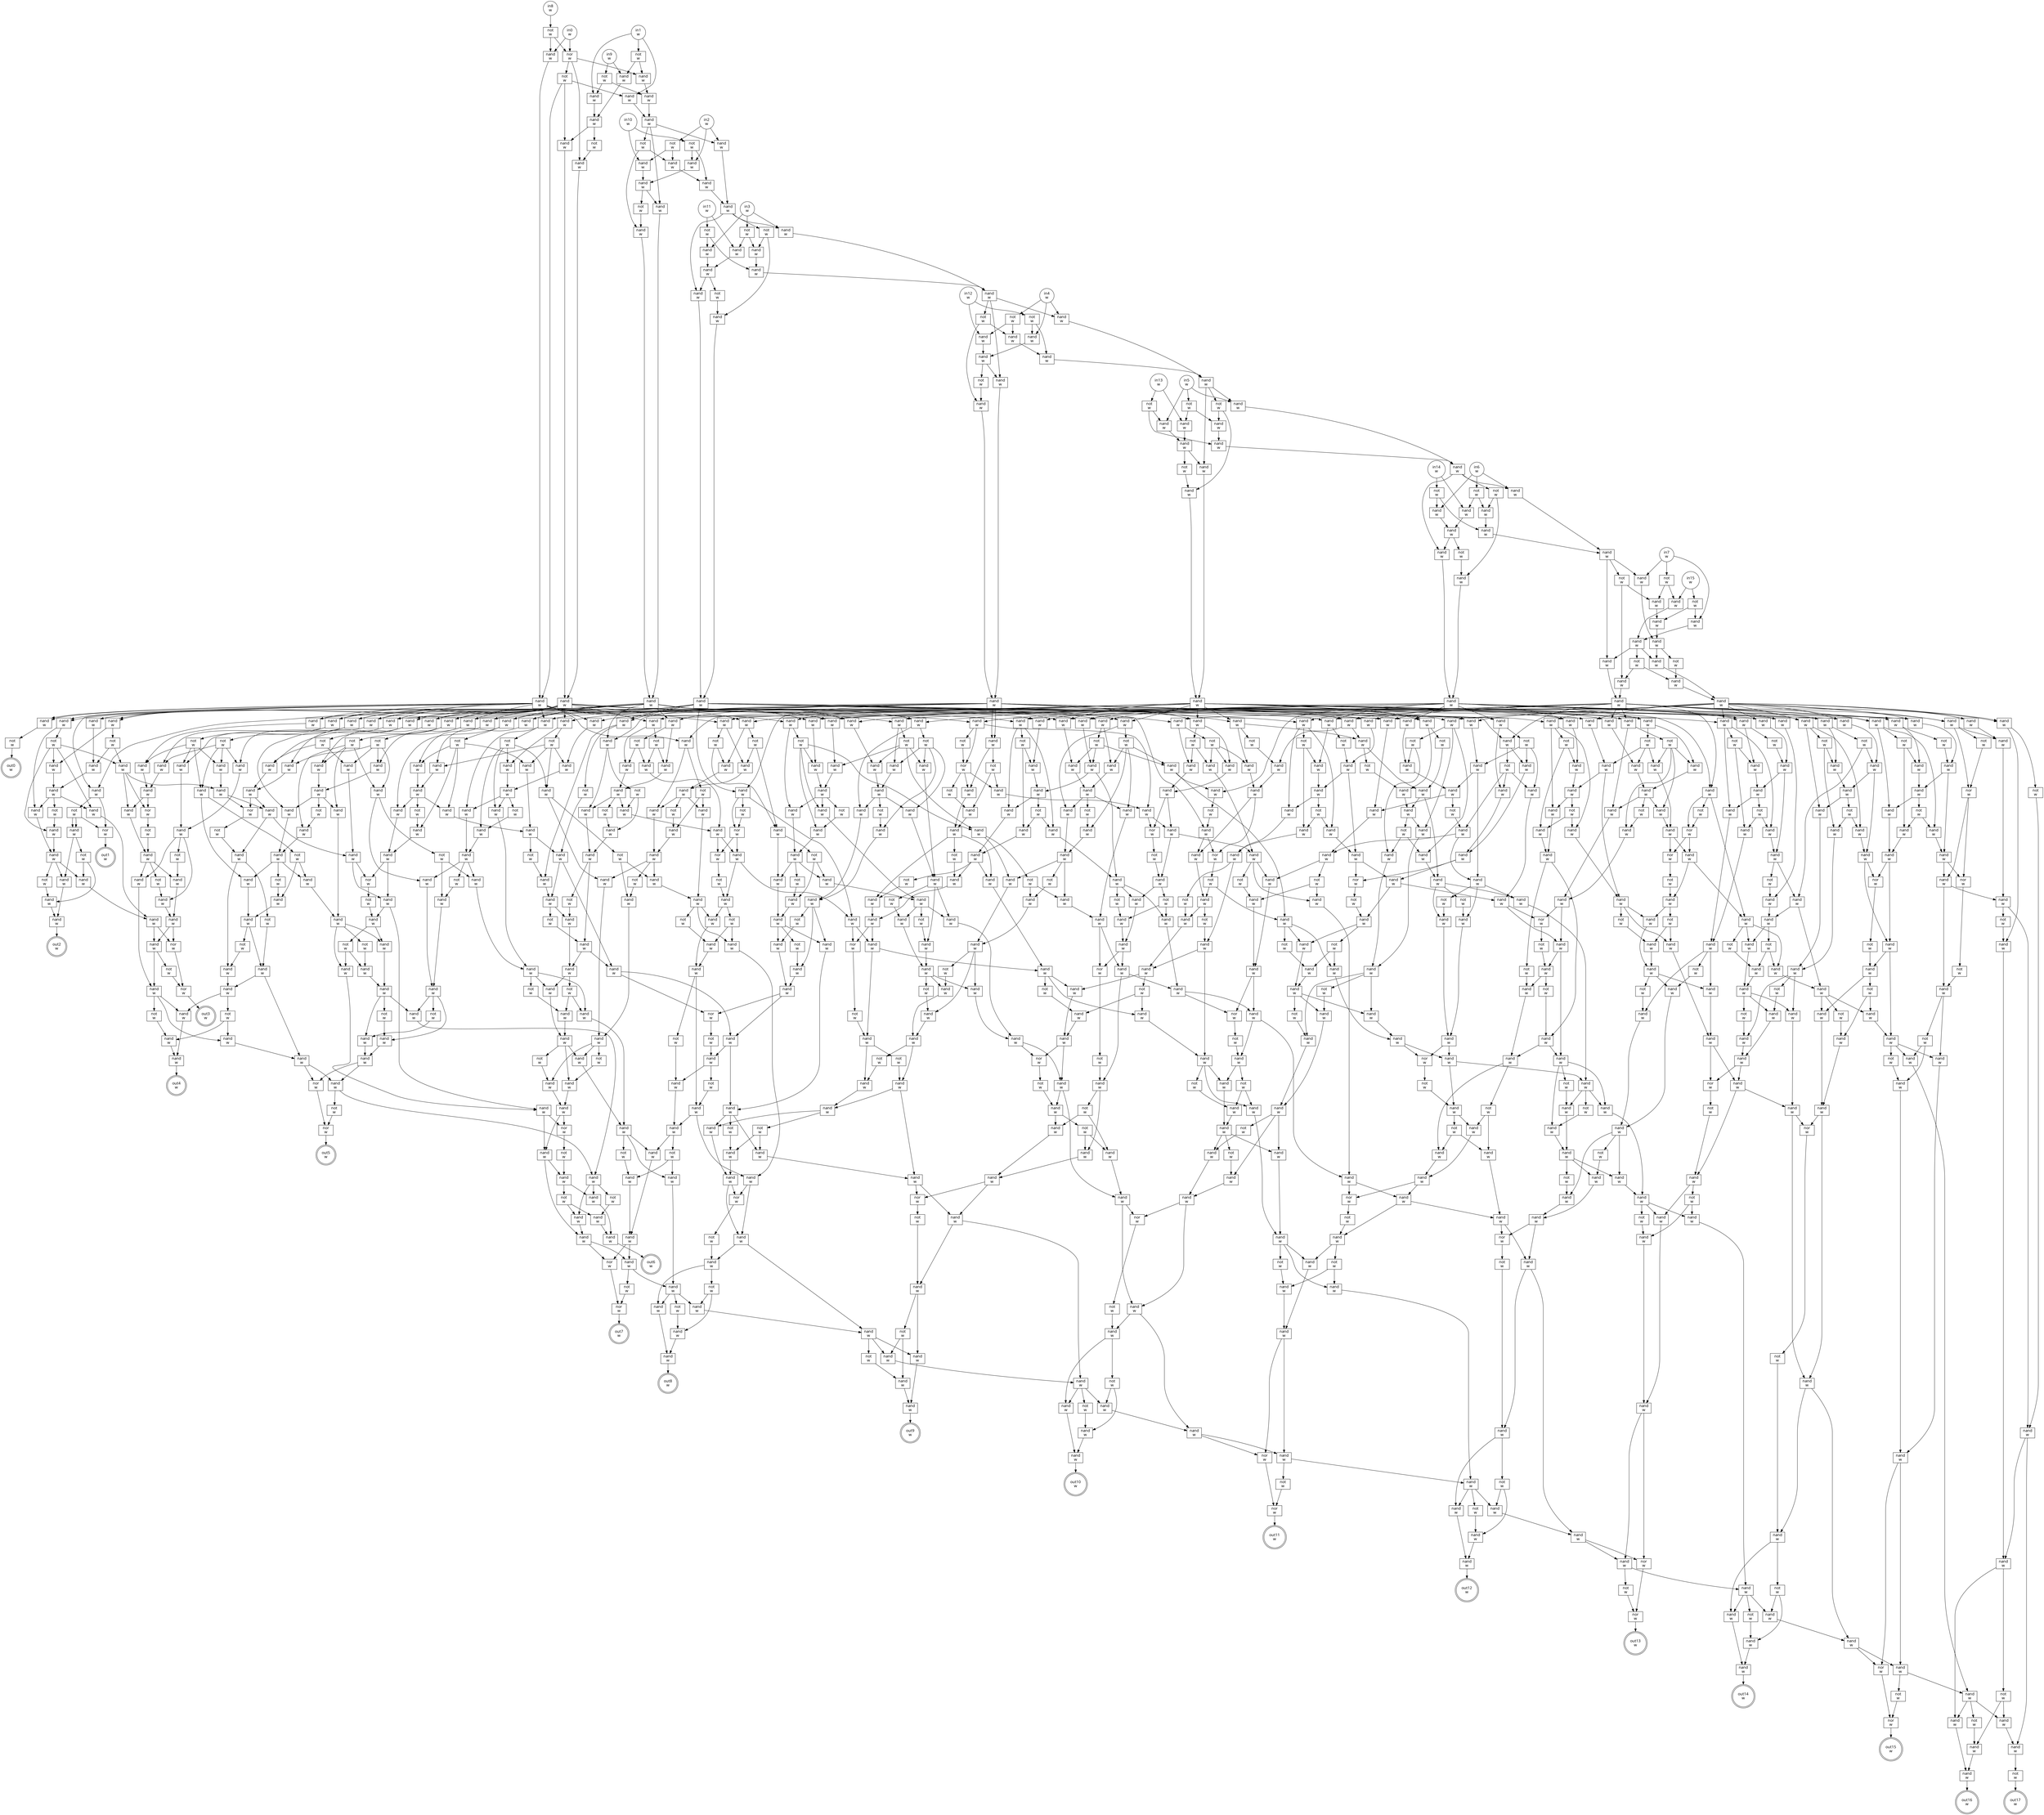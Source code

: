 digraph circuit{
	node [style = filled, fillcolor = white,shape=rect, fontname=geneva]
	g0 [label="in0\nw",shape=circle,fillcolor=white]
	g1 [label="in1\nw",shape=circle,fillcolor=white]
	g2 [label="in2\nw",shape=circle,fillcolor=white]
	g3 [label="in3\nw",shape=circle,fillcolor=white]
	g4 [label="in4\nw",shape=circle,fillcolor=white]
	g5 [label="in5\nw",shape=circle,fillcolor=white]
	g6 [label="in6\nw",shape=circle,fillcolor=white]
	g7 [label="in7\nw",shape=circle,fillcolor=white]
	g8 [label="in8\nw",shape=circle,fillcolor=white]
	g9 [label="in9\nw",shape=circle,fillcolor=white]
	g10 [label="in10\nw",shape=circle,fillcolor=white]
	g11 [label="in11\nw",shape=circle,fillcolor=white]
	g12 [label="in12\nw",shape=circle,fillcolor=white]
	g13 [label="in13\nw",shape=circle,fillcolor=white]
	g14 [label="in14\nw",shape=circle,fillcolor=white]
	g15 [label="in15\nw",shape=circle,fillcolor=white]
	g16 [label="not\nw",fillcolor=white]
	g17 [label="not\nw",fillcolor=white]
	g18 [label="not\nw",fillcolor=white]
	g19 [label="not\nw",fillcolor=white]
	g20 [label="not\nw",fillcolor=white]
	g21 [label="not\nw",fillcolor=white]
	g22 [label="not\nw",fillcolor=white]
	g23 [label="not\nw",fillcolor=white]
	g24 [label="not\nw",fillcolor=white]
	g25 [label="nand\nw",fillcolor=white]
	g26 [label="nand\nw",fillcolor=white]
	g27 [label="nand\nw",fillcolor=white]
	g28 [label="not\nw",fillcolor=white]
	g29 [label="not\nw",fillcolor=white]
	g30 [label="nand\nw",fillcolor=white]
	g31 [label="nand\nw",fillcolor=white]
	g32 [label="nand\nw",fillcolor=white]
	g33 [label="not\nw",fillcolor=white]
	g34 [label="not\nw",fillcolor=white]
	g35 [label="nand\nw",fillcolor=white]
	g36 [label="nand\nw",fillcolor=white]
	g37 [label="nand\nw",fillcolor=white]
	g38 [label="not\nw",fillcolor=white]
	g39 [label="not\nw",fillcolor=white]
	g40 [label="nand\nw",fillcolor=white]
	g41 [label="nand\nw",fillcolor=white]
	g42 [label="nand\nw",fillcolor=white]
	g43 [label="not\nw",fillcolor=white]
	g44 [label="not\nw",fillcolor=white]
	g45 [label="nand\nw",fillcolor=white]
	g46 [label="nand\nw",fillcolor=white]
	g47 [label="nand\nw",fillcolor=white]
	g48 [label="not\nw",fillcolor=white]
	g49 [label="not\nw",fillcolor=white]
	g50 [label="nand\nw",fillcolor=white]
	g51 [label="nand\nw",fillcolor=white]
	g52 [label="nand\nw",fillcolor=white]
	g53 [label="not\nw",fillcolor=white]
	g54 [label="not\nw",fillcolor=white]
	g55 [label="nand\nw",fillcolor=white]
	g56 [label="nand\nw",fillcolor=white]
	g57 [label="nand\nw",fillcolor=white]
	g58 [label="not\nw",fillcolor=white]
	g59 [label="nand\nw",fillcolor=white]
	g60 [label="nor\nw",fillcolor=white]
	g61 [label="nand\nw",fillcolor=white]
	g62 [label="nand\nw",fillcolor=white]
	g63 [label="nand\nw",fillcolor=white]
	g64 [label="not\nw",fillcolor=white]
	g65 [label="nand\nw",fillcolor=white]
	g66 [label="nand\nw",fillcolor=white]
	g67 [label="nand\nw",fillcolor=white]
	g68 [label="not\nw",fillcolor=white]
	g69 [label="nand\nw",fillcolor=white]
	g70 [label="nand\nw",fillcolor=white]
	g71 [label="nand\nw",fillcolor=white]
	g72 [label="nand\nw",fillcolor=white]
	g73 [label="not\nw",fillcolor=white]
	g74 [label="nand\nw",fillcolor=white]
	g75 [label="nand\nw",fillcolor=white]
	g76 [label="nand\nw",fillcolor=white]
	g77 [label="nand\nw",fillcolor=white]
	g78 [label="not\nw",fillcolor=white]
	g79 [label="nand\nw",fillcolor=white]
	g80 [label="nand\nw",fillcolor=white]
	g81 [label="nand\nw",fillcolor=white]
	g82 [label="nand\nw",fillcolor=white]
	g83 [label="not\nw",fillcolor=white]
	g84 [label="nand\nw",fillcolor=white]
	g85 [label="nand\nw",fillcolor=white]
	g86 [label="nand\nw",fillcolor=white]
	g87 [label="nand\nw",fillcolor=white]
	g88 [label="not\nw",fillcolor=white]
	g89 [label="nand\nw",fillcolor=white]
	g90 [label="nand\nw",fillcolor=white]
	g91 [label="nand\nw",fillcolor=white]
	g92 [label="nand\nw",fillcolor=white]
	g93 [label="not\nw",fillcolor=white]
	g94 [label="nand\nw",fillcolor=white]
	g95 [label="nand\nw",fillcolor=white]
	g96 [label="nand\nw",fillcolor=white]
	g97 [label="not\nw",fillcolor=white]
	g98 [label="nand\nw",fillcolor=white]
	g99 [label="nand\nw",fillcolor=white]
	g100 [label="nand\nw",fillcolor=white]
	g101 [label="nand\nw",fillcolor=white]
	g102 [label="not\nw",fillcolor=white]
	g103 [label="nand\nw",fillcolor=white]
	g104 [label="nand\nw",fillcolor=white]
	g105 [label="nand\nw",fillcolor=white]
	g106 [label="nand\nw",fillcolor=white]
	g107 [label="not\nw",fillcolor=white]
	g108 [label="nor\nw",fillcolor=white]
	g109 [label="nand\nw",fillcolor=white]
	g110 [label="nand\nw",fillcolor=white]
	g111 [label="nand\nw",fillcolor=white]
	g112 [label="not\nw",fillcolor=white]
	g113 [label="nand\nw",fillcolor=white]
	g114 [label="nand\nw",fillcolor=white]
	g115 [label="nand\nw",fillcolor=white]
	g116 [label="nand\nw",fillcolor=white]
	g117 [label="not\nw",fillcolor=white]
	g118 [label="nand\nw",fillcolor=white]
	g119 [label="nand\nw",fillcolor=white]
	g120 [label="nand\nw",fillcolor=white]
	g121 [label="nand\nw",fillcolor=white]
	g122 [label="not\nw",fillcolor=white]
	g123 [label="nand\nw",fillcolor=white]
	g124 [label="nand\nw",fillcolor=white]
	g125 [label="nor\nw",fillcolor=white]
	g126 [label="not\nw",fillcolor=white]
	g127 [label="nand\nw",fillcolor=white]
	g128 [label="nand\nw",fillcolor=white]
	g129 [label="nand\nw",fillcolor=white]
	g130 [label="not\nw",fillcolor=white]
	g131 [label="nand\nw",fillcolor=white]
	g132 [label="nand\nw",fillcolor=white]
	g133 [label="not\nw",fillcolor=white]
	g134 [label="nand\nw",fillcolor=white]
	g135 [label="not\nw",fillcolor=white]
	g136 [label="nand\nw",fillcolor=white]
	g137 [label="nand\nw",fillcolor=white]
	g138 [label="nand\nw",fillcolor=white]
	g139 [label="nand\nw",fillcolor=white]
	g140 [label="not\nw",fillcolor=white]
	g141 [label="nand\nw",fillcolor=white]
	g142 [label="nand\nw",fillcolor=white]
	g143 [label="not\nw",fillcolor=white]
	g144 [label="nand\nw",fillcolor=white]
	g145 [label="nand\nw",fillcolor=white]
	g146 [label="nand\nw",fillcolor=white]
	g147 [label="nand\nw",fillcolor=white]
	g148 [label="not\nw",fillcolor=white]
	g149 [label="nand\nw",fillcolor=white]
	g150 [label="nand\nw",fillcolor=white]
	g151 [label="nand\nw",fillcolor=white]
	g152 [label="nand\nw",fillcolor=white]
	g153 [label="not\nw",fillcolor=white]
	g154 [label="nand\nw",fillcolor=white]
	g155 [label="nand\nw",fillcolor=white]
	g156 [label="nor\nw",fillcolor=white]
	g157 [label="not\nw",fillcolor=white]
	g158 [label="nand\nw",fillcolor=white]
	g159 [label="nand\nw",fillcolor=white]
	g160 [label="not\nw",fillcolor=white]
	g161 [label="nand\nw",fillcolor=white]
	g162 [label="nand\nw",fillcolor=white]
	g163 [label="nand\nw",fillcolor=white]
	g164 [label="not\nw",fillcolor=white]
	g165 [label="nand\nw",fillcolor=white]
	g166 [label="not\nw",fillcolor=white]
	g167 [label="nor\nw",fillcolor=white]
	g168 [label="nand\nw",fillcolor=white]
	g169 [label="nand\nw",fillcolor=white]
	g170 [label="not\nw",fillcolor=white]
	g171 [label="nand\nw",fillcolor=white]
	g172 [label="not\nw",fillcolor=white]
	g173 [label="nand\nw",fillcolor=white]
	g174 [label="nand\nw",fillcolor=white]
	g175 [label="nand\nw",fillcolor=white]
	g176 [label="nand\nw",fillcolor=white]
	g177 [label="not\nw",fillcolor=white]
	g178 [label="nand\nw",fillcolor=white]
	g179 [label="nand\nw",fillcolor=white]
	g180 [label="nand\nw",fillcolor=white]
	g181 [label="nand\nw",fillcolor=white]
	g182 [label="not\nw",fillcolor=white]
	g183 [label="nand\nw",fillcolor=white]
	g184 [label="nand\nw",fillcolor=white]
	g185 [label="nand\nw",fillcolor=white]
	g186 [label="not\nw",fillcolor=white]
	g187 [label="nand\nw",fillcolor=white]
	g188 [label="nand\nw",fillcolor=white]
	g189 [label="not\nw",fillcolor=white]
	g190 [label="nand\nw",fillcolor=white]
	g191 [label="nand\nw",fillcolor=white]
	g192 [label="nand\nw",fillcolor=white]
	g193 [label="not\nw",fillcolor=white]
	g194 [label="nand\nw",fillcolor=white]
	g195 [label="not\nw",fillcolor=white]
	g196 [label="nand\nw",fillcolor=white]
	g197 [label="nand\nw",fillcolor=white]
	g198 [label="nand\nw",fillcolor=white]
	g199 [label="nand\nw",fillcolor=white]
	g200 [label="nand\nw",fillcolor=white]
	g201 [label="nand\nw",fillcolor=white]
	g202 [label="nand\nw",fillcolor=white]
	g203 [label="nor\nw",fillcolor=white]
	g204 [label="not\nw",fillcolor=white]
	g205 [label="nand\nw",fillcolor=white]
	g206 [label="nand\nw",fillcolor=white]
	g207 [label="nand\nw",fillcolor=white]
	g208 [label="nand\nw",fillcolor=white]
	g209 [label="nand\nw",fillcolor=white]
	g210 [label="nand\nw",fillcolor=white]
	g211 [label="nand\nw",fillcolor=white]
	g212 [label="not\nw",fillcolor=white]
	g213 [label="nand\nw",fillcolor=white]
	g214 [label="nand\nw",fillcolor=white]
	g215 [label="nand\nw",fillcolor=white]
	g216 [label="not\nw",fillcolor=white]
	g217 [label="nand\nw",fillcolor=white]
	g218 [label="nand\nw",fillcolor=white]
	g219 [label="nand\nw",fillcolor=white]
	g220 [label="not\nw",fillcolor=white]
	g221 [label="nand\nw",fillcolor=white]
	g222 [label="nand\nw",fillcolor=white]
	g223 [label="nand\nw",fillcolor=white]
	g224 [label="nand\nw",fillcolor=white]
	g225 [label="not\nw",fillcolor=white]
	g226 [label="nand\nw",fillcolor=white]
	g227 [label="nand\nw",fillcolor=white]
	g228 [label="nand\nw",fillcolor=white]
	g229 [label="nand\nw",fillcolor=white]
	g230 [label="not\nw",fillcolor=white]
	g231 [label="not\nw",fillcolor=white]
	g232 [label="nand\nw",fillcolor=white]
	g233 [label="nand\nw",fillcolor=white]
	g234 [label="nand\nw",fillcolor=white]
	g235 [label="nand\nw",fillcolor=white]
	g236 [label="not\nw",fillcolor=white]
	g237 [label="nand\nw",fillcolor=white]
	g238 [label="not\nw",fillcolor=white]
	g239 [label="nand\nw",fillcolor=white]
	g240 [label="not\nw",fillcolor=white]
	g241 [label="nand\nw",fillcolor=white]
	g242 [label="not\nw",fillcolor=white]
	g243 [label="nand\nw",fillcolor=white]
	g244 [label="nand\nw",fillcolor=white]
	g245 [label="nand\nw",fillcolor=white]
	g246 [label="nand\nw",fillcolor=white]
	g247 [label="nand\nw",fillcolor=white]
	g248 [label="not\nw",fillcolor=white]
	g249 [label="nand\nw",fillcolor=white]
	g250 [label="nand\nw",fillcolor=white]
	g251 [label="nand\nw",fillcolor=white]
	g252 [label="nand\nw",fillcolor=white]
	g253 [label="not\nw",fillcolor=white]
	g254 [label="nand\nw",fillcolor=white]
	g255 [label="nand\nw",fillcolor=white]
	g256 [label="nand\nw",fillcolor=white]
	g257 [label="not\nw",fillcolor=white]
	g258 [label="nand\nw",fillcolor=white]
	g259 [label="nand\nw",fillcolor=white]
	g260 [label="nand\nw",fillcolor=white]
	g261 [label="nand\nw",fillcolor=white]
	g262 [label="nand\nw",fillcolor=white]
	g263 [label="nor\nw",fillcolor=white]
	g264 [label="not\nw",fillcolor=white]
	g265 [label="nand\nw",fillcolor=white]
	g266 [label="nand\nw",fillcolor=white]
	g267 [label="nor\nw",fillcolor=white]
	g268 [label="not\nw",fillcolor=white]
	g269 [label="nand\nw",fillcolor=white]
	g270 [label="nand\nw",fillcolor=white]
	g271 [label="not\nw",fillcolor=white]
	g272 [label="nand\nw",fillcolor=white]
	g273 [label="not\nw",fillcolor=white]
	g274 [label="not\nw",fillcolor=white]
	g275 [label="nand\nw",fillcolor=white]
	g276 [label="nand\nw",fillcolor=white]
	g277 [label="nand\nw",fillcolor=white]
	g278 [label="not\nw",fillcolor=white]
	g279 [label="nand\nw",fillcolor=white]
	g280 [label="nand\nw",fillcolor=white]
	g281 [label="nand\nw",fillcolor=white]
	g282 [label="not\nw",fillcolor=white]
	g283 [label="nand\nw",fillcolor=white]
	g284 [label="not\nw",fillcolor=white]
	g285 [label="nand\nw",fillcolor=white]
	g286 [label="nand\nw",fillcolor=white]
	g287 [label="not\nw",fillcolor=white]
	g288 [label="nand\nw",fillcolor=white]
	g289 [label="nand\nw",fillcolor=white]
	g290 [label="nand\nw",fillcolor=white]
	g291 [label="nand\nw",fillcolor=white]
	g292 [label="not\nw",fillcolor=white]
	g293 [label="nor\nw",fillcolor=white]
	g294 [label="nand\nw",fillcolor=white]
	g295 [label="not\nw",fillcolor=white]
	g296 [label="nand\nw",fillcolor=white]
	g297 [label="not\nw",fillcolor=white]
	g298 [label="nand\nw",fillcolor=white]
	g299 [label="nand\nw",fillcolor=white]
	g300 [label="nand\nw",fillcolor=white]
	g301 [label="nand\nw",fillcolor=white]
	g302 [label="nand\nw",fillcolor=white]
	g303 [label="nand\nw",fillcolor=white]
	g304 [label="not\nw",fillcolor=white]
	g305 [label="nand\nw",fillcolor=white]
	g306 [label="nand\nw",fillcolor=white]
	g307 [label="not\nw",fillcolor=white]
	g308 [label="nand\nw",fillcolor=white]
	g309 [label="nand\nw",fillcolor=white]
	g310 [label="not\nw",fillcolor=white]
	g311 [label="nand\nw",fillcolor=white]
	g312 [label="not\nw",fillcolor=white]
	g313 [label="nand\nw",fillcolor=white]
	g314 [label="nand\nw",fillcolor=white]
	g315 [label="not\nw",fillcolor=white]
	g316 [label="nand\nw",fillcolor=white]
	g317 [label="not\nw",fillcolor=white]
	g318 [label="nand\nw",fillcolor=white]
	g319 [label="nand\nw",fillcolor=white]
	g320 [label="nand\nw",fillcolor=white]
	g321 [label="not\nw",fillcolor=white]
	g322 [label="nand\nw",fillcolor=white]
	g323 [label="nand\nw",fillcolor=white]
	g324 [label="not\nw",fillcolor=white]
	g325 [label="nand\nw",fillcolor=white]
	g326 [label="nand\nw",fillcolor=white]
	g327 [label="not\nw",fillcolor=white]
	g328 [label="nand\nw",fillcolor=white]
	g329 [label="nand\nw",fillcolor=white]
	g330 [label="nand\nw",fillcolor=white]
	g331 [label="not\nw",fillcolor=white]
	g332 [label="nand\nw",fillcolor=white]
	g333 [label="nand\nw",fillcolor=white]
	g334 [label="not\nw",fillcolor=white]
	g335 [label="nand\nw",fillcolor=white]
	g336 [label="nand\nw",fillcolor=white]
	g337 [label="not\nw",fillcolor=white]
	g338 [label="nand\nw",fillcolor=white]
	g339 [label="nand\nw",fillcolor=white]
	g340 [label="nand\nw",fillcolor=white]
	g341 [label="nand\nw",fillcolor=white]
	g342 [label="nand\nw",fillcolor=white]
	g343 [label="not\nw",fillcolor=white]
	g344 [label="nand\nw",fillcolor=white]
	g345 [label="nand\nw",fillcolor=white]
	g346 [label="nand\nw",fillcolor=white]
	g347 [label="not\nw",fillcolor=white]
	g348 [label="nand\nw",fillcolor=white]
	g349 [label="nand\nw",fillcolor=white]
	g350 [label="not\nw",fillcolor=white]
	g351 [label="nand\nw",fillcolor=white]
	g352 [label="nand\nw",fillcolor=white]
	g353 [label="nor\nw",fillcolor=white]
	g354 [label="not\nw",fillcolor=white]
	g355 [label="nand\nw",fillcolor=white]
	g356 [label="not\nw",fillcolor=white]
	g357 [label="nand\nw",fillcolor=white]
	g358 [label="nand\nw",fillcolor=white]
	g359 [label="not\nw",fillcolor=white]
	g360 [label="nand\nw",fillcolor=white]
	g361 [label="nand\nw",fillcolor=white]
	g362 [label="nand\nw",fillcolor=white]
	g363 [label="nand\nw",fillcolor=white]
	g364 [label="nand\nw",fillcolor=white]
	g365 [label="nand\nw",fillcolor=white]
	g366 [label="nand\nw",fillcolor=white]
	g367 [label="not\nw",fillcolor=white]
	g368 [label="nand\nw",fillcolor=white]
	g369 [label="nand\nw",fillcolor=white]
	g370 [label="nand\nw",fillcolor=white]
	g371 [label="not\nw",fillcolor=white]
	g372 [label="nand\nw",fillcolor=white]
	g373 [label="nand\nw",fillcolor=white]
	g374 [label="nand\nw",fillcolor=white]
	g375 [label="nand\nw",fillcolor=white]
	g376 [label="nand\nw",fillcolor=white]
	g377 [label="not\nw",fillcolor=white]
	g378 [label="nand\nw",fillcolor=white]
	g379 [label="nand\nw",fillcolor=white]
	g380 [label="nand\nw",fillcolor=white]
	g381 [label="nand\nw",fillcolor=white]
	g382 [label="not\nw",fillcolor=white]
	g383 [label="nand\nw",fillcolor=white]
	g384 [label="not\nw",fillcolor=white]
	g385 [label="nand\nw",fillcolor=white]
	g386 [label="not\nw",fillcolor=white]
	g387 [label="nand\nw",fillcolor=white]
	g388 [label="nand\nw",fillcolor=white]
	g389 [label="nand\nw",fillcolor=white]
	g390 [label="nand\nw",fillcolor=white]
	g391 [label="nand\nw",fillcolor=white]
	g392 [label="nand\nw",fillcolor=white]
	g393 [label="not\nw",fillcolor=white]
	g394 [label="nand\nw",fillcolor=white]
	g395 [label="nand\nw",fillcolor=white]
	g396 [label="nand\nw",fillcolor=white]
	g397 [label="nand\nw",fillcolor=white]
	g398 [label="nand\nw",fillcolor=white]
	g399 [label="not\nw",fillcolor=white]
	g400 [label="nand\nw",fillcolor=white]
	g401 [label="nand\nw",fillcolor=white]
	g402 [label="nand\nw",fillcolor=white]
	g403 [label="nand\nw",fillcolor=white]
	g404 [label="nand\nw",fillcolor=white]
	g405 [label="nand\nw",fillcolor=white]
	g406 [label="not\nw",fillcolor=white]
	g407 [label="nand\nw",fillcolor=white]
	g408 [label="nand\nw",fillcolor=white]
	g409 [label="not\nw",fillcolor=white]
	g410 [label="nand\nw",fillcolor=white]
	g411 [label="not\nw",fillcolor=white]
	g412 [label="nand\nw",fillcolor=white]
	g413 [label="nand\nw",fillcolor=white]
	g414 [label="nand\nw",fillcolor=white]
	g415 [label="nand\nw",fillcolor=white]
	g416 [label="not\nw",fillcolor=white]
	g417 [label="nand\nw",fillcolor=white]
	g418 [label="nand\nw",fillcolor=white]
	g419 [label="nand\nw",fillcolor=white]
	g420 [label="not\nw",fillcolor=white]
	g421 [label="nand\nw",fillcolor=white]
	g422 [label="nand\nw",fillcolor=white]
	g423 [label="not\nw",fillcolor=white]
	g424 [label="nand\nw",fillcolor=white]
	g425 [label="not\nw",fillcolor=white]
	g426 [label="nand\nw",fillcolor=white]
	g427 [label="not\nw",fillcolor=white]
	g428 [label="nand\nw",fillcolor=white]
	g429 [label="nand\nw",fillcolor=white]
	g430 [label="nand\nw",fillcolor=white]
	g431 [label="nand\nw",fillcolor=white]
	g432 [label="not\nw",fillcolor=white]
	g433 [label="nand\nw",fillcolor=white]
	g434 [label="nand\nw",fillcolor=white]
	g435 [label="nand\nw",fillcolor=white]
	g436 [label="not\nw",fillcolor=white]
	g437 [label="nand\nw",fillcolor=white]
	g438 [label="nand\nw",fillcolor=white]
	g439 [label="nand\nw",fillcolor=white]
	g440 [label="not\nw",fillcolor=white]
	g441 [label="nand\nw",fillcolor=white]
	g442 [label="nand\nw",fillcolor=white]
	g443 [label="nand\nw",fillcolor=white]
	g444 [label="nor\nw",fillcolor=white]
	g445 [label="not\nw",fillcolor=white]
	g446 [label="nand\nw",fillcolor=white]
	g447 [label="nand\nw",fillcolor=white]
	g448 [label="nand\nw",fillcolor=white]
	g449 [label="not\nw",fillcolor=white]
	g450 [label="nand\nw",fillcolor=white]
	g451 [label="not\nw",fillcolor=white]
	g452 [label="nand\nw",fillcolor=white]
	g453 [label="nand\nw",fillcolor=white]
	g454 [label="nand\nw",fillcolor=white]
	g455 [label="nand\nw",fillcolor=white]
	g456 [label="not\nw",fillcolor=white]
	g457 [label="nand\nw",fillcolor=white]
	g458 [label="nand\nw",fillcolor=white]
	g459 [label="nor\nw",fillcolor=white]
	g460 [label="not\nw",fillcolor=white]
	g461 [label="nand\nw",fillcolor=white]
	g462 [label="nand\nw",fillcolor=white]
	g463 [label="nor\nw",fillcolor=white]
	g464 [label="not\nw",fillcolor=white]
	g465 [label="nand\nw",fillcolor=white]
	g466 [label="nand\nw",fillcolor=white]
	g467 [label="not\nw",fillcolor=white]
	g468 [label="nand\nw",fillcolor=white]
	g469 [label="nand\nw",fillcolor=white]
	g470 [label="not\nw",fillcolor=white]
	g471 [label="nand\nw",fillcolor=white]
	g472 [label="nand\nw",fillcolor=white]
	g473 [label="not\nw",fillcolor=white]
	g474 [label="nand\nw",fillcolor=white]
	g475 [label="not\nw",fillcolor=white]
	g476 [label="nand\nw",fillcolor=white]
	g477 [label="nand\nw",fillcolor=white]
	g478 [label="nand\nw",fillcolor=white]
	g479 [label="nand\nw",fillcolor=white]
	g480 [label="nand\nw",fillcolor=white]
	g481 [label="nand\nw",fillcolor=white]
	g482 [label="nor\nw",fillcolor=white]
	g483 [label="not\nw",fillcolor=white]
	g484 [label="nand\nw",fillcolor=white]
	g485 [label="nand\nw",fillcolor=white]
	g486 [label="nand\nw",fillcolor=white]
	g487 [label="nand\nw",fillcolor=white]
	g488 [label="not\nw",fillcolor=white]
	g489 [label="nand\nw",fillcolor=white]
	g490 [label="nand\nw",fillcolor=white]
	g491 [label="nand\nw",fillcolor=white]
	g492 [label="nand\nw",fillcolor=white]
	g493 [label="nand\nw",fillcolor=white]
	g494 [label="not\nw",fillcolor=white]
	g495 [label="nand\nw",fillcolor=white]
	g496 [label="nand\nw",fillcolor=white]
	g497 [label="nand\nw",fillcolor=white]
	g498 [label="not\nw",fillcolor=white]
	g499 [label="nand\nw",fillcolor=white]
	g500 [label="nand\nw",fillcolor=white]
	g501 [label="nand\nw",fillcolor=white]
	g502 [label="nand\nw",fillcolor=white]
	g503 [label="nand\nw",fillcolor=white]
	g504 [label="not\nw",fillcolor=white]
	g505 [label="nand\nw",fillcolor=white]
	g506 [label="nand\nw",fillcolor=white]
	g507 [label="nand\nw",fillcolor=white]
	g508 [label="not\nw",fillcolor=white]
	g509 [label="nand\nw",fillcolor=white]
	g510 [label="nand\nw",fillcolor=white]
	g511 [label="nand\nw",fillcolor=white]
	g512 [label="not\nw",fillcolor=white]
	g513 [label="nand\nw",fillcolor=white]
	g514 [label="nand\nw",fillcolor=white]
	g515 [label="nand\nw",fillcolor=white]
	g516 [label="nand\nw",fillcolor=white]
	g517 [label="not\nw",fillcolor=white]
	g518 [label="nand\nw",fillcolor=white]
	g519 [label="nand\nw",fillcolor=white]
	g520 [label="not\nw",fillcolor=white]
	g521 [label="nand\nw",fillcolor=white]
	g522 [label="nand\nw",fillcolor=white]
	g523 [label="not\nw",fillcolor=white]
	g524 [label="nor\nw",fillcolor=white]
	g525 [label="not\nw",fillcolor=white]
	g526 [label="nand\nw",fillcolor=white]
	g527 [label="nand\nw",fillcolor=white]
	g528 [label="nand\nw",fillcolor=white]
	g529 [label="not\nw",fillcolor=white]
	g530 [label="nand\nw",fillcolor=white]
	g531 [label="nand\nw",fillcolor=white]
	g532 [label="nor\nw",fillcolor=white]
	g533 [label="not\nw",fillcolor=white]
	g534 [label="nand\nw",fillcolor=white]
	g535 [label="nand\nw",fillcolor=white]
	g536 [label="not\nw",fillcolor=white]
	g537 [label="nand\nw",fillcolor=white]
	g538 [label="nand\nw",fillcolor=white]
	g539 [label="not\nw",fillcolor=white]
	g540 [label="nand\nw",fillcolor=white]
	g541 [label="nand\nw",fillcolor=white]
	g542 [label="nand\nw",fillcolor=white]
	g543 [label="nand\nw",fillcolor=white]
	g544 [label="nand\nw",fillcolor=white]
	g545 [label="not\nw",fillcolor=white]
	g546 [label="nand\nw",fillcolor=white]
	g547 [label="nand\nw",fillcolor=white]
	g548 [label="nand\nw",fillcolor=white]
	g549 [label="not\nw",fillcolor=white]
	g550 [label="nor\nw",fillcolor=white]
	g551 [label="nand\nw",fillcolor=white]
	g552 [label="not\nw",fillcolor=white]
	g553 [label="nand\nw",fillcolor=white]
	g554 [label="nand\nw",fillcolor=white]
	g555 [label="nand\nw",fillcolor=white]
	g556 [label="not\nw",fillcolor=white]
	g557 [label="nand\nw",fillcolor=white]
	g558 [label="nand\nw",fillcolor=white]
	g559 [label="not\nw",fillcolor=white]
	g560 [label="nand\nw",fillcolor=white]
	g561 [label="nand\nw",fillcolor=white]
	g562 [label="not\nw",fillcolor=white]
	g563 [label="nand\nw",fillcolor=white]
	g564 [label="nand\nw",fillcolor=white]
	g565 [label="nor\nw",fillcolor=white]
	g566 [label="not\nw",fillcolor=white]
	g567 [label="nand\nw",fillcolor=white]
	g568 [label="nand\nw",fillcolor=white]
	g569 [label="not\nw",fillcolor=white]
	g570 [label="nand\nw",fillcolor=white]
	g571 [label="nor\nw",fillcolor=white]
	g572 [label="not\nw",fillcolor=white]
	g573 [label="nand\nw",fillcolor=white]
	g574 [label="nand\nw",fillcolor=white]
	g575 [label="not\nw",fillcolor=white]
	g576 [label="nand\nw",fillcolor=white]
	g577 [label="nand\nw",fillcolor=white]
	g578 [label="nand\nw",fillcolor=white]
	g579 [label="nor\nw",fillcolor=white]
	g580 [label="not\nw",fillcolor=white]
	g581 [label="nand\nw",fillcolor=white]
	g582 [label="nand\nw",fillcolor=white]
	g583 [label="nand\nw",fillcolor=white]
	g584 [label="not\nw",fillcolor=white]
	g585 [label="nand\nw",fillcolor=white]
	g586 [label="nand\nw",fillcolor=white]
	g587 [label="nand\nw",fillcolor=white]
	g588 [label="nand\nw",fillcolor=white]
	g589 [label="nand\nw",fillcolor=white]
	g590 [label="nand\nw",fillcolor=white]
	g591 [label="nand\nw",fillcolor=white]
	g592 [label="not\nw",fillcolor=white]
	g593 [label="nand\nw",fillcolor=white]
	g594 [label="nand\nw",fillcolor=white]
	g595 [label="nand\nw",fillcolor=white]
	g596 [label="not\nw",fillcolor=white]
	g597 [label="nand\nw",fillcolor=white]
	g598 [label="nand\nw",fillcolor=white]
	g599 [label="nand\nw",fillcolor=white]
	g600 [label="nand\nw",fillcolor=white]
	g601 [label="nand\nw",fillcolor=white]
	g602 [label="nor\nw",fillcolor=white]
	g603 [label="nand\nw",fillcolor=white]
	g604 [label="not\nw",fillcolor=white]
	g605 [label="nor\nw",fillcolor=white]
	g606 [label="nand\nw",fillcolor=white]
	g607 [label="not\nw",fillcolor=white]
	g608 [label="nand\nw",fillcolor=white]
	g609 [label="not\nw",fillcolor=white]
	g610 [label="nand\nw",fillcolor=white]
	g611 [label="nand\nw",fillcolor=white]
	g612 [label="not\nw",fillcolor=white]
	g613 [label="nand\nw",fillcolor=white]
	g614 [label="nand\nw",fillcolor=white]
	g615 [label="not\nw",fillcolor=white]
	g616 [label="nand\nw",fillcolor=white]
	g617 [label="nand\nw",fillcolor=white]
	g618 [label="nand\nw",fillcolor=white]
	g619 [label="not\nw",fillcolor=white]
	g620 [label="nand\nw",fillcolor=white]
	g621 [label="nand\nw",fillcolor=white]
	g622 [label="nand\nw",fillcolor=white]
	g623 [label="not\nw",fillcolor=white]
	g624 [label="nand\nw",fillcolor=white]
	g625 [label="nand\nw",fillcolor=white]
	g626 [label="nand\nw",fillcolor=white]
	g627 [label="nand\nw",fillcolor=white]
	g628 [label="not\nw",fillcolor=white]
	g629 [label="nand\nw",fillcolor=white]
	g630 [label="nand\nw",fillcolor=white]
	g631 [label="nand\nw",fillcolor=white]
	g632 [label="not\nw",fillcolor=white]
	g633 [label="nand\nw",fillcolor=white]
	g634 [label="nand\nw",fillcolor=white]
	g635 [label="nand\nw",fillcolor=white]
	g636 [label="nand\nw",fillcolor=white]
	g637 [label="nand\nw",fillcolor=white]
	g638 [label="nand\nw",fillcolor=white]
	g639 [label="not\nw",fillcolor=white]
	g640 [label="nand\nw",fillcolor=white]
	g641 [label="nand\nw",fillcolor=white]
	g642 [label="nand\nw",fillcolor=white]
	g643 [label="not\nw",fillcolor=white]
	g644 [label="nand\nw",fillcolor=white]
	g645 [label="nand\nw",fillcolor=white]
	g646 [label="nand\nw",fillcolor=white]
	g647 [label="not\nw",fillcolor=white]
	g648 [label="nand\nw",fillcolor=white]
	g649 [label="not\nw",fillcolor=white]
	g650 [label="nand\nw",fillcolor=white]
	g651 [label="nand\nw",fillcolor=white]
	g652 [label="nand\nw",fillcolor=white]
	g653 [label="nand\nw",fillcolor=white]
	g654 [label="not\nw",fillcolor=white]
	g655 [label="nand\nw",fillcolor=white]
	g656 [label="nand\nw",fillcolor=white]
	g657 [label="nand\nw",fillcolor=white]
	g658 [label="not\nw",fillcolor=white]
	g659 [label="nand\nw",fillcolor=white]
	g660 [label="nand\nw",fillcolor=white]
	g661 [label="nand\nw",fillcolor=white]
	g662 [label="nand\nw",fillcolor=white]
	g663 [label="nand\nw",fillcolor=white]
	g664 [label="not\nw",fillcolor=white]
	g665 [label="nand\nw",fillcolor=white]
	g666 [label="nand\nw",fillcolor=white]
	g667 [label="nor\nw",fillcolor=white]
	g668 [label="nand\nw",fillcolor=white]
	g669 [label="not\nw",fillcolor=white]
	g670 [label="nor\nw",fillcolor=white]
	g671 [label="nand\nw",fillcolor=white]
	g672 [label="not\nw",fillcolor=white]
	g673 [label="nand\nw",fillcolor=white]
	g674 [label="nand\nw",fillcolor=white]
	g675 [label="nand\nw",fillcolor=white]
	g676 [label="not\nw",fillcolor=white]
	g677 [label="nand\nw",fillcolor=white]
	g678 [label="nand\nw",fillcolor=white]
	g679 [label="nand\nw",fillcolor=white]
	g680 [label="not\nw",fillcolor=white]
	g681 [label="nand\nw",fillcolor=white]
	g682 [label="not\nw",fillcolor=white]
	g683 [label="nand\nw",fillcolor=white]
	g684 [label="nand\nw",fillcolor=white]
	g685 [label="nand\nw",fillcolor=white]
	g686 [label="not\nw",fillcolor=white]
	g687 [label="nand\nw",fillcolor=white]
	g688 [label="nand\nw",fillcolor=white]
	g689 [label="not\nw",fillcolor=white]
	g690 [label="nand\nw",fillcolor=white]
	g691 [label="nand\nw",fillcolor=white]
	g692 [label="nand\nw",fillcolor=white]
	g693 [label="nand\nw",fillcolor=white]
	g694 [label="not\nw",fillcolor=white]
	g695 [label="nand\nw",fillcolor=white]
	g696 [label="nand\nw",fillcolor=white]
	g697 [label="nand\nw",fillcolor=white]
	g698 [label="not\nw",fillcolor=white]
	g699 [label="nand\nw",fillcolor=white]
	g700 [label="nand\nw",fillcolor=white]
	g701 [label="nand\nw",fillcolor=white]
	g702 [label="not\nw",fillcolor=white]
	g703 [label="nand\nw",fillcolor=white]
	g704 [label="nand\nw",fillcolor=white]
	g705 [label="nand\nw",fillcolor=white]
	g706 [label="nand\nw",fillcolor=white]
	g707 [label="not\nw",fillcolor=white]
	g708 [label="nand\nw",fillcolor=white]
	g709 [label="nand\nw",fillcolor=white]
	g710 [label="nor\nw",fillcolor=white]
	g711 [label="not\nw",fillcolor=white]
	g712 [label="nand\nw",fillcolor=white]
	g713 [label="nand\nw",fillcolor=white]
	g714 [label="nand\nw",fillcolor=white]
	g715 [label="not\nw",fillcolor=white]
	g716 [label="nand\nw",fillcolor=white]
	g717 [label="nand\nw",fillcolor=white]
	g718 [label="nand\nw",fillcolor=white]
	g719 [label="nand\nw",fillcolor=white]
	g720 [label="nand\nw",fillcolor=white]
	g721 [label="nand\nw",fillcolor=white]
	g722 [label="not\nw",fillcolor=white]
	g723 [label="nand\nw",fillcolor=white]
	g724 [label="nand\nw",fillcolor=white]
	g725 [label="nand\nw",fillcolor=white]
	g726 [label="not\nw",fillcolor=white]
	g727 [label="nand\nw",fillcolor=white]
	g728 [label="nand\nw",fillcolor=white]
	g729 [label="nand\nw",fillcolor=white]
	g730 [label="not\nw",fillcolor=white]
	g731 [label="nand\nw",fillcolor=white]
	g732 [label="not\nw",fillcolor=white]
	g733 [label="nand\nw",fillcolor=white]
	g734 [label="nand\nw",fillcolor=white]
	g735 [label="nand\nw",fillcolor=white]
	g736 [label="nand\nw",fillcolor=white]
	g737 [label="not\nw",fillcolor=white]
	g738 [label="nand\nw",fillcolor=white]
	g739 [label="nand\nw",fillcolor=white]
	g740 [label="nand\nw",fillcolor=white]
	g741 [label="not\nw",fillcolor=white]
	g742 [label="nand\nw",fillcolor=white]
	g743 [label="nand\nw",fillcolor=white]
	g744 [label="nand\nw",fillcolor=white]
	g745 [label="nand\nw",fillcolor=white]
	g746 [label="not\nw",fillcolor=white]
	g747 [label="nand\nw",fillcolor=white]
	g748 [label="nand\nw",fillcolor=white]
	g749 [label="nand\nw",fillcolor=white]
	g750 [label="nor\nw",fillcolor=white]
	g751 [label="not\nw",fillcolor=white]
	g752 [label="nand\nw",fillcolor=white]
	g753 [label="nand\nw",fillcolor=white]
	g754 [label="nand\nw",fillcolor=white]
	g755 [label="not\nw",fillcolor=white]
	g756 [label="nand\nw",fillcolor=white]
	g757 [label="nand\nw",fillcolor=white]
	g758 [label="not\nw",fillcolor=white]
	g759 [label="nand\nw",fillcolor=white]
	g760 [label="nand\nw",fillcolor=white]
	g761 [label="nand\nw",fillcolor=white]
	g762 [label="nand\nw",fillcolor=white]
	g763 [label="nor\nw",fillcolor=white]
	g764 [label="nand\nw",fillcolor=white]
	g765 [label="not\nw",fillcolor=white]
	g766 [label="nor\nw",fillcolor=white]
	g767 [label="nand\nw",fillcolor=white]
	g768 [label="not\nw",fillcolor=white]
	g769 [label="nand\nw",fillcolor=white]
	g770 [label="nand\nw",fillcolor=white]
	g771 [label="not\nw",fillcolor=white]
	g772 [label="nand\nw",fillcolor=white]
	g773 [label="nand\nw",fillcolor=white]
	g774 [label="nand\nw",fillcolor=white]
	g775 [label="nand\nw",fillcolor=white]
	g776 [label="not\nw",fillcolor=white]
	g777 [label="nand\nw",fillcolor=white]
	g778 [label="nand\nw",fillcolor=white]
	g779 [label="not\nw",fillcolor=white]
	g780 [label="nand\nw",fillcolor=white]
	g781 [label="nand\nw",fillcolor=white]
	g782 [label="nand\nw",fillcolor=white]
	g783 [label="not\nw",fillcolor=white]
	g784 [label="nand\nw",fillcolor=white]
	g785 [label="nand\nw",fillcolor=white]
	g786 [label="nand\nw",fillcolor=white]
	g787 [label="not\nw",fillcolor=white]
	g788 [label="nand\nw",fillcolor=white]
	g789 [label="nand\nw",fillcolor=white]
	g790 [label="nand\nw",fillcolor=white]
	g791 [label="nand\nw",fillcolor=white]
	g792 [label="nand\nw",fillcolor=white]
	g793 [label="not\nw",fillcolor=white]
	g794 [label="nand\nw",fillcolor=white]
	g795 [label="nand\nw",fillcolor=white]
	g796 [label="nand\nw",fillcolor=white]
	g797 [label="not\nw",fillcolor=white]
	g798 [label="nand\nw",fillcolor=white]
	g799 [label="nand\nw",fillcolor=white]
	g800 [label="nand\nw",fillcolor=white]
	g801 [label="nor\nw",fillcolor=white]
	g802 [label="not\nw",fillcolor=white]
	g803 [label="nand\nw",fillcolor=white]
	g804 [label="nand\nw",fillcolor=white]
	g805 [label="not\nw",fillcolor=white]
	g806 [label="nand\nw",fillcolor=white]
	g807 [label="nand\nw",fillcolor=white]
	g808 [label="nand\nw",fillcolor=white]
	g809 [label="nand\nw",fillcolor=white]
	g810 [label="not\nw",fillcolor=white]
	g811 [label="nand\nw",fillcolor=white]
	g812 [label="nand\nw",fillcolor=white]
	g813 [label="nor\nw",fillcolor=white]
	g814 [label="not\nw",fillcolor=white]
	g815 [label="nand\nw",fillcolor=white]
	g816 [label="nand\nw",fillcolor=white]
	g817 [label="nand\nw",fillcolor=white]
	g818 [label="not\nw",fillcolor=white]
	g819 [label="nand\nw",fillcolor=white]
	g820 [label="nand\nw",fillcolor=white]
	g821 [label="nand\nw",fillcolor=white]
	g822 [label="nand\nw",fillcolor=white]
	g823 [label="not\nw",fillcolor=white]
	g824 [label="nand\nw",fillcolor=white]
	g825 [label="nand\nw",fillcolor=white]
	g826 [label="nand\nw",fillcolor=white]
	g827 [label="not\nw",fillcolor=white]
	g828 [label="nand\nw",fillcolor=white]
	g829 [label="nand\nw",fillcolor=white]
	g830 [label="nand\nw",fillcolor=white]
	g831 [label="nor\nw",fillcolor=white]
	g832 [label="not\nw",fillcolor=white]
	g833 [label="nand\nw",fillcolor=white]
	g834 [label="nand\nw",fillcolor=white]
	g835 [label="not\nw",fillcolor=white]
	g836 [label="nand\nw",fillcolor=white]
	g837 [label="nand\nw",fillcolor=white]
	g838 [label="not\nw",fillcolor=white]
	g839 [label="nand\nw",fillcolor=white]
	g840 [label="nand\nw",fillcolor=white]
	g841 [label="nand\nw",fillcolor=white]
	g842 [label="not\nw",fillcolor=white]
	g843 [label="nand\nw",fillcolor=white]
	g844 [label="nand\nw",fillcolor=white]
	g845 [label="nand\nw",fillcolor=white]
	g846 [label="nor\nw",fillcolor=white]
	g847 [label="not\nw",fillcolor=white]
	g848 [label="nand\nw",fillcolor=white]
	g849 [label="nand\nw",fillcolor=white]
	g850 [label="nand\nw",fillcolor=white]
	g851 [label="not\nw",fillcolor=white]
	g852 [label="nand\nw",fillcolor=white]
	g853 [label="nand\nw",fillcolor=white]
	g854 [label="nor\nw",fillcolor=white]
	g855 [label="not\nw",fillcolor=white]
	g856 [label="nand\nw",fillcolor=white]
	g857 [label="nand\nw",fillcolor=white]
	g858 [label="nand\nw",fillcolor=white]
	g859 [label="not\nw",fillcolor=white]
	g860 [label="nand\nw",fillcolor=white]
	g861 [label="nand\nw",fillcolor=white]
	g862 [label="nand\nw",fillcolor=white]
	g863 [label="nand\nw",fillcolor=white]
	g864 [label="not\nw",fillcolor=white]
	g865 [label="nand\nw",fillcolor=white]
	g866 [label="nand\nw",fillcolor=white]
	g867 [label="nand\nw",fillcolor=white]
	g868 [label="nor\nw",fillcolor=white]
	g869 [label="not\nw",fillcolor=white]
	g870 [label="nand\nw",fillcolor=white]
	g871 [label="nand\nw",fillcolor=white]
	g872 [label="nor\nw",fillcolor=white]
	g873 [label="not\nw",fillcolor=white]
	g874 [label="nand\nw",fillcolor=white]
	g875 [label="nand\nw",fillcolor=white]
	g876 [label="nor\nw",fillcolor=white]
	g877 [label="not\nw",fillcolor=white]
	g878 [label="nand\nw",fillcolor=white]
	g879 [label="nand\nw",fillcolor=white]
	g880 [label="not\nw",fillcolor=white]
	g881 [label="nand\nw",fillcolor=white]
	g882 [label="not\nw",fillcolor=white]
	g883 [label="nand\nw",fillcolor=white]
	g884 [label="not\nw",fillcolor=white]
	g885 [label="nand\nw",fillcolor=white]
	g886 [label="nand\nw",fillcolor=white]
	g887 [label="nand\nw",fillcolor=white]
	g888 [label="nand\nw",fillcolor=white]
	g889 [label="nand\nw",fillcolor=white]
	g890 [label="nand\nw",fillcolor=white]
	g891 [label="nand\nw",fillcolor=white]
	g892 [label="not\nw",fillcolor=white]
	g893 [label="nand\nw",fillcolor=white]
	g894 [label="nand\nw",fillcolor=white]
	g895 [label="nand\nw",fillcolor=white]
	g896 [label="not\nw",fillcolor=white]
	g897 [label="nand\nw",fillcolor=white]
	g898 [label="nand\nw",fillcolor=white]
	g899 [label="nand\nw",fillcolor=white]
	g900 [label="nor\nw",fillcolor=white]
	g901 [label="not\nw",fillcolor=white]
	g902 [label="nand\nw",fillcolor=white]
	g903 [label="nand\nw",fillcolor=white]
	g904 [label="not\nw",fillcolor=white]
	g905 [label="nand\nw",fillcolor=white]
	g906 [label="nand\nw",fillcolor=white]
	g907 [label="nor\nw",fillcolor=white]
	g908 [label="nand\nw",fillcolor=white]
	g909 [label="nand\nw",fillcolor=white]
	g910 [label="nand\nw",fillcolor=white]
	g911 [label="nand\nw",fillcolor=white]
	g912 [label="nor\nw",fillcolor=white]
	g913 [label="nand\nw",fillcolor=white]
	g914 [label="nand\nw",fillcolor=white]
	g915 [label="nand\nw",fillcolor=white]
	g916 [label="nand\nw",fillcolor=white]
	g917 [label="nor\nw",fillcolor=white]
	g918 [label="nand\nw",fillcolor=white]
	g919 [label="nand\nw",fillcolor=white]
	g920 [label="nand\nw",fillcolor=white]
	g921 [label="nand\nw",fillcolor=white]
	g922 [label="not\nw",fillcolor=white]
	g923 [label="not\nw",fillcolor=white]
	g924 [label="nand\nw",fillcolor=white]
	g925 [label="nand\nw",fillcolor=white]
	g926 [label="nand\nw",fillcolor=white]
	g927 [label="not\nw",fillcolor=white]
	g928 [label="nor\nw",fillcolor=white]
	g929 [label="not\nw",fillcolor=white]
	g930 [label="nand\nw",fillcolor=white]
	g931 [label="nand\nw",fillcolor=white]
	g932 [label="nand\nw",fillcolor=white]
	g933 [label="not\nw",fillcolor=white]
	g934 [label="nor\nw",fillcolor=white]
	g935 [label="not\nw",fillcolor=white]
	g936 [label="nand\nw",fillcolor=white]
	g937 [label="nand\nw",fillcolor=white]
	g938 [label="nand\nw",fillcolor=white]
	g939 [label="not\nw",fillcolor=white]
	g940 [label="nor\nw",fillcolor=white]
	g941 [label="nand\nw",fillcolor=white]
	g942 [label="nand\nw",fillcolor=white]
	g943 [label="nand\nw",fillcolor=white]
	g944 [label="nand\nw",fillcolor=white]
	g945 [label="not\nw",fillcolor=white]
	g946 [label="out0\nw",shape=doublecircle,fillcolor=white]
	g947 [label="out1\nw",shape=doublecircle,fillcolor=white]
	g948 [label="out2\nw",shape=doublecircle,fillcolor=white]
	g949 [label="out3\nw",shape=doublecircle,fillcolor=white]
	g950 [label="out4\nw",shape=doublecircle,fillcolor=white]
	g951 [label="out5\nw",shape=doublecircle,fillcolor=white]
	g952 [label="out6\nw",shape=doublecircle,fillcolor=white]
	g953 [label="out7\nw",shape=doublecircle,fillcolor=white]
	g954 [label="out8\nw",shape=doublecircle,fillcolor=white]
	g955 [label="out9\nw",shape=doublecircle,fillcolor=white]
	g956 [label="out10\nw",shape=doublecircle,fillcolor=white]
	g957 [label="out11\nw",shape=doublecircle,fillcolor=white]
	g958 [label="out12\nw",shape=doublecircle,fillcolor=white]
	g959 [label="out13\nw",shape=doublecircle,fillcolor=white]
	g960 [label="out14\nw",shape=doublecircle,fillcolor=white]
	g961 [label="out15\nw",shape=doublecircle,fillcolor=white]
	g962 [label="out16\nw",shape=doublecircle,fillcolor=white]
	g963 [label="out17\nw",shape=doublecircle,fillcolor=white]
	edge [fontname=Geneva,fontcolor=forestgreen]
	g0->g59
	g0->g60
	g1->g54
	g1->g56
	g1->g65
	g2->g49
	g2->g51
	g2->g67
	g3->g44
	g3->g46
	g3->g72
	g4->g39
	g4->g41
	g4->g77
	g5->g34
	g5->g36
	g5->g82
	g6->g29
	g6->g31
	g6->g87
	g7->g24
	g7->g26
	g7->g92
	g8->g23
	g9->g22
	g9->g55
	g10->g21
	g10->g50
	g11->g20
	g11->g45
	g12->g19
	g12->g40
	g13->g18
	g13->g35
	g14->g17
	g14->g30
	g15->g16
	g15->g25
	g16->g26
	g16->g95
	g17->g31
	g17->g90
	g18->g36
	g18->g85
	g19->g41
	g19->g80
	g20->g46
	g20->g75
	g21->g51
	g21->g70
	g22->g56
	g22->g62
	g23->g59
	g23->g60
	g24->g25
	g24->g94
	g25->g27
	g26->g27
	g27->g28
	g27->g99
	g27->g104
	g28->g98
	g28->g103
	g29->g30
	g29->g89
	g30->g32
	g31->g32
	g32->g33
	g32->g114
	g33->g113
	g34->g35
	g34->g84
	g35->g37
	g36->g37
	g37->g38
	g37->g145
	g38->g144
	g39->g40
	g39->g79
	g40->g42
	g41->g42
	g42->g43
	g42->g174
	g43->g173
	g44->g45
	g44->g74
	g45->g47
	g46->g47
	g47->g48
	g47->g245
	g48->g244
	g49->g50
	g49->g69
	g50->g52
	g51->g52
	g52->g53
	g52->g301
	g53->g300
	g54->g55
	g54->g61
	g55->g57
	g56->g57
	g57->g58
	g57->g378
	g58->g63
	g59->g543
	g60->g61
	g60->g63
	g60->g64
	g61->g62
	g62->g66
	g63->g379
	g64->g65
	g64->g378
	g64->g543
	g65->g66
	g66->g67
	g66->g68
	g66->g301
	g67->g71
	g68->g69
	g68->g300
	g69->g70
	g70->g71
	g71->g72
	g71->g73
	g71->g245
	g72->g76
	g73->g74
	g73->g244
	g74->g75
	g75->g76
	g76->g77
	g76->g78
	g76->g174
	g77->g81
	g78->g79
	g78->g173
	g79->g80
	g80->g81
	g81->g82
	g81->g83
	g81->g145
	g82->g86
	g83->g84
	g83->g144
	g84->g85
	g85->g86
	g86->g87
	g86->g88
	g86->g114
	g87->g91
	g88->g89
	g88->g113
	g89->g90
	g90->g91
	g91->g92
	g91->g93
	g91->g104
	g92->g96
	g93->g94
	g93->g103
	g94->g95
	g95->g96
	g96->g97
	g96->g99
	g97->g98
	g98->g100
	g99->g100
	g100->g101
	g100->g101
	g100->g106
	g100->g109
	g100->g116
	g100->g119
	g100->g147
	g100->g150
	g100->g176
	g100->g179
	g100->g247
	g100->g250
	g100->g311
	g100->g364
	g100->g450
	g100->g453
	g100->g786
	g100->g789
	g101->g102
	g101->g131
	g102->g129
	g103->g105
	g104->g105
	g105->g106
	g105->g109
	g105->g111
	g105->g111
	g105->g139
	g105->g141
	g105->g165
	g105->g194
	g105->g198
	g105->g285
	g105->g299
	g105->g318
	g105->g349
	g105->g522
	g105->g681
	g105->g733
	g106->g107
	g106->g108
	g106->g110
	g107->g108
	g108->g125
	g108->g127
	g109->g110
	g110->g128
	g111->g112
	g111->g118
	g112->g120
	g113->g115
	g114->g115
	g115->g116
	g115->g119
	g115->g139
	g115->g141
	g115->g142
	g115->g142
	g115->g168
	g115->g169
	g115->g235
	g115->g243
	g115->g294
	g115->g333
	g115->g336
	g115->g348
	g115->g410
	g115->g521
	g115->g648
	g115->g692
	g116->g117
	g116->g123
	g116->g137
	g117->g118
	g117->g136
	g118->g121
	g119->g120
	g120->g121
	g120->g124
	g121->g122
	g121->g137
	g122->g123
	g122->g136
	g123->g124
	g124->g125
	g124->g127
	g125->g126
	g126->g134
	g127->g128
	g127->g134
	g128->g129
	g128->g130
	g129->g132
	g129->g921
	g130->g131
	g131->g132
	g132->g133
	g132->g925
	g133->g920
	g133->g924
	g134->g135
	g134->g214
	g135->g211
	g135->g213
	g136->g138
	g137->g138
	g138->g156
	g138->g158
	g139->g140
	g139->g149
	g140->g151
	g140->g185
	g141->g187
	g142->g143
	g142->g178
	g143->g180
	g144->g146
	g145->g146
	g146->g147
	g146->g150
	g146->g165
	g146->g168
	g146->g169
	g146->g171
	g146->g171
	g146->g237
	g146->g241
	g146->g296
	g146->g298
	g146->g308
	g146->g309
	g146->g424
	g146->g426
	g146->g608
	g146->g650
	g147->g148
	g147->g154
	g147->g162
	g148->g149
	g148->g161
	g149->g152
	g150->g151
	g151->g152
	g151->g155
	g152->g153
	g152->g162
	g153->g154
	g153->g161
	g154->g155
	g155->g156
	g155->g158
	g156->g157
	g157->g159
	g158->g159
	g158->g210
	g159->g160
	g159->g218
	g160->g209
	g160->g217
	g161->g163
	g162->g163
	g163->g164
	g163->g224
	g163->g226
	g164->g227
	g165->g166
	g165->g167
	g165->g206
	g166->g167
	g167->g203
	g167->g205
	g168->g249
	g169->g170
	g169->g197
	g170->g196
	g170->g199
	g170->g251
	g171->g172
	g171->g322
	g172->g320
	g173->g175
	g174->g175
	g175->g176
	g175->g179
	g175->g194
	g175->g198
	g175->g235
	g175->g237
	g175->g239
	g175->g239
	g175->g241
	g175->g243
	g175->g291
	g175->g314
	g175->g316
	g175->g392
	g175->g396
	g175->g553
	g175->g613
	g176->g177
	g176->g183
	g176->g191
	g177->g178
	g177->g190
	g178->g181
	g179->g180
	g180->g181
	g180->g184
	g181->g182
	g181->g191
	g182->g183
	g182->g190
	g183->g184
	g184->g185
	g184->g186
	g185->g188
	g185->g208
	g186->g187
	g187->g188
	g188->g189
	g188->g222
	g189->g207
	g189->g221
	g190->g192
	g191->g192
	g192->g193
	g192->g261
	g192->g275
	g193->g276
	g194->g195
	g194->g233
	g195->g196
	g195->g197
	g195->g201
	g195->g232
	g196->g202
	g197->g200
	g198->g199
	g199->g200
	g200->g201
	g200->g231
	g200->g233
	g201->g202
	g202->g203
	g202->g205
	g203->g204
	g204->g229
	g205->g206
	g205->g229
	g206->g207
	g206->g220
	g206->g222
	g207->g208
	g208->g209
	g208->g216
	g208->g218
	g209->g210
	g210->g211
	g210->g212
	g210->g214
	g211->g919
	g212->g213
	g213->g215
	g214->g215
	g215->g917
	g215->g918
	g216->g217
	g217->g219
	g218->g219
	g219->g267
	g219->g269
	g220->g221
	g221->g223
	g222->g223
	g223->g224
	g223->g225
	g223->g227
	g224->g266
	g225->g226
	g226->g228
	g227->g228
	g228->g263
	g228->g265
	g229->g230
	g229->g259
	g230->g256
	g230->g258
	g231->g232
	g232->g234
	g233->g234
	g234->g463
	g234->g465
	g235->g236
	g235->g289
	g236->g286
	g236->g288
	g236->g365
	g237->g238
	g237->g319
	g237->g351
	g238->g332
	g239->g240
	g239->g527
	g240->g526
	g240->g530
	g241->g242
	g241->g361
	g242->g360
	g242->g362
	g243->g313
	g244->g246
	g245->g246
	g246->g247
	g246->g250
	g246->g283
	g246->g283
	g246->g285
	g246->g291
	g246->g294
	g246->g296
	g246->g298
	g246->g299
	g246->g305
	g246->g306
	g246->g338
	g246->g385
	g246->g391
	g246->g554
	g246->g576
	g247->g248
	g247->g254
	g247->g280
	g248->g249
	g248->g279
	g249->g252
	g250->g251
	g251->g252
	g251->g255
	g252->g253
	g252->g280
	g253->g254
	g253->g279
	g254->g255
	g255->g256
	g255->g257
	g255->g259
	g256->g262
	g257->g258
	g258->g260
	g259->g260
	g260->g261
	g260->g274
	g260->g276
	g261->g262
	g262->g263
	g262->g265
	g263->g264
	g264->g272
	g265->g266
	g265->g272
	g266->g267
	g266->g269
	g267->g268
	g268->g270
	g269->g270
	g269->g916
	g270->g271
	g270->g931
	g271->g915
	g271->g930
	g272->g273
	g272->g496
	g273->g493
	g273->g495
	g274->g275
	g275->g277
	g276->g277
	g277->g278
	g277->g491
	g277->g499
	g278->g500
	g279->g281
	g280->g281
	g281->g282
	g281->g468
	g282->g471
	g283->g284
	g283->g407
	g284->g405
	g285->g286
	g285->g287
	g286->g290
	g287->g288
	g287->g289
	g287->g368
	g288->g462
	g289->g290
	g290->g459
	g290->g461
	g291->g292
	g291->g293
	g291->g447
	g292->g293
	g293->g444
	g293->g446
	g294->g295
	g294->g452
	g295->g454
	g296->g297
	g296->g345
	g297->g335
	g297->g340
	g297->g342
	g297->g344
	g298->g339
	g299->g375
	g300->g302
	g301->g302
	g302->g303
	g302->g303
	g302->g305
	g302->g306
	g302->g308
	g302->g309
	g302->g311
	g302->g314
	g302->g316
	g302->g318
	g302->g333
	g302->g348
	g302->g349
	g302->g364
	g302->g380
	g302->g381
	g302->g544
	g302->g588
	g303->g304
	g303->g388
	g304->g387
	g304->g389
	g305->g395
	g306->g307
	g306->g401
	g307->g394
	g307->g397
	g307->g400
	g307->g403
	g308->g413
	g309->g310
	g309->g418
	g310->g412
	g310->g414
	g310->g417
	g310->g421
	g311->g312
	g311->g325
	g311->g329
	g312->g313
	g312->g328
	g313->g366
	g314->g315
	g314->g429
	g315->g428
	g315->g430
	g316->g317
	g316->g434
	g317->g433
	g317->g442
	g318->g319
	g318->g332
	g319->g320
	g319->g321
	g320->g323
	g320->g326
	g321->g322
	g322->g323
	g323->g324
	g323->g329
	g324->g325
	g324->g328
	g325->g326
	g326->g327
	g326->g370
	g326->g372
	g327->g373
	g328->g330
	g329->g330
	g330->g331
	g330->g480
	g330->g509
	g331->g510
	g332->g352
	g333->g334
	g333->g340
	g334->g335
	g334->g339
	g334->g790
	g335->g336
	g335->g355
	g336->g337
	g337->g338
	g338->g353
	g338->g357
	g339->g341
	g340->g341
	g341->g342
	g341->g343
	g341->g345
	g342->g691
	g343->g344
	g344->g346
	g345->g346
	g346->g347
	g346->g685
	g346->g690
	g347->g687
	g348->g788
	g349->g350
	g349->g362
	g350->g351
	g350->g360
	g350->g361
	g351->g352
	g352->g353
	g352->g357
	g353->g354
	g354->g355
	g354->g358
	g355->g356
	g355->g476
	g355->g478
	g356->g477
	g357->g358
	g358->g359
	g358->g518
	g359->g516
	g360->g537
	g361->g363
	g362->g363
	g363->g532
	g363->g534
	g364->g365
	g365->g366
	g365->g369
	g366->g367
	g366->g375
	g367->g368
	g368->g369
	g368->g376
	g369->g370
	g369->g371
	g369->g373
	g370->g485
	g371->g372
	g372->g374
	g373->g374
	g374->g482
	g374->g484
	g375->g376
	g376->g377
	g376->g541
	g377->g538
	g377->g540
	g378->g379
	g379->g380
	g379->g381
	g379->g383
	g379->g383
	g379->g385
	g379->g391
	g379->g392
	g379->g396
	g379->g410
	g379->g424
	g379->g426
	g379->g450
	g379->g453
	g379->g521
	g379->g522
	g379->g548
	g380->g557
	g381->g382
	g381->g560
	g382->g555
	g382->g561
	g382->g563
	g382->g577
	g383->g384
	g383->g546
	g384->g547
	g384->g589
	g385->g386
	g385->g389
	g386->g387
	g386->g388
	g386->g614
	g386->g646
	g387->g570
	g388->g390
	g389->g390
	g390->g565
	g390->g567
	g391->g616
	g392->g393
	g392->g610
	g393->g394
	g393->g395
	g393->g611
	g393->g651
	g394->g404
	g395->g398
	g396->g397
	g397->g398
	g398->g399
	g398->g401
	g398->g403
	g399->g400
	g400->g402
	g401->g402
	g402->g571
	g402->g573
	g403->g404
	g404->g405
	g404->g406
	g405->g408
	g405->g441
	g406->g407
	g407->g408
	g408->g409
	g408->g437
	g409->g438
	g410->g411
	g410->g414
	g411->g412
	g411->g413
	g411->g684
	g411->g734
	g412->g422
	g413->g415
	g414->g415
	g415->g416
	g415->g418
	g415->g421
	g416->g417
	g417->g419
	g418->g419
	g419->g420
	g419->g745
	g419->g747
	g420->g748
	g421->g422
	g422->g423
	g422->g774
	g422->g777
	g423->g775
	g424->g425
	g424->g695
	g425->g693
	g425->g731
	g426->g427
	g426->g430
	g427->g428
	g427->g429
	g428->g443
	g429->g431
	g430->g431
	g431->g432
	g431->g434
	g431->g442
	g432->g433
	g433->g435
	g434->g435
	g435->g436
	g435->g438
	g436->g437
	g437->g439
	g438->g439
	g438->g441
	g439->g440
	g439->g678
	g440->g675
	g440->g677
	g441->g750
	g441->g752
	g442->g443
	g443->g444
	g443->g446
	g444->g445
	g445->g448
	g446->g447
	g446->g448
	g447->g801
	g447->g803
	g448->g449
	g448->g728
	g449->g725
	g449->g727
	g450->g451
	g450->g457
	g450->g514
	g451->g452
	g451->g513
	g452->g455
	g453->g454
	g454->g455
	g454->g458
	g455->g456
	g455->g514
	g456->g457
	g456->g513
	g457->g458
	g458->g459
	g458->g461
	g459->g460
	g460->g474
	g461->g462
	g461->g474
	g462->g463
	g462->g465
	g463->g464
	g464->g466
	g465->g466
	g465->g469
	g466->g467
	g466->g471
	g467->g468
	g468->g469
	g468->g472
	g469->g470
	g469->g486
	g469->g489
	g470->g487
	g471->g472
	g472->g473
	g472->g506
	g473->g503
	g473->g505
	g474->g475
	g474->g478
	g475->g476
	g475->g477
	g476->g481
	g477->g479
	g478->g479
	g479->g480
	g479->g508
	g479->g510
	g480->g481
	g481->g482
	g481->g484
	g482->g483
	g483->g502
	g484->g485
	g484->g502
	g485->g486
	g485->g487
	g485->g488
	g486->g492
	g487->g490
	g488->g489
	g489->g490
	g490->g491
	g490->g498
	g490->g500
	g491->g492
	g492->g493
	g492->g494
	g492->g496
	g493->g914
	g494->g495
	g495->g497
	g496->g497
	g497->g912
	g497->g913
	g498->g499
	g499->g501
	g500->g501
	g501->g876
	g501->g878
	g502->g503
	g502->g504
	g503->g507
	g504->g505
	g504->g506
	g505->g875
	g506->g507
	g507->g872
	g507->g874
	g508->g509
	g509->g511
	g510->g511
	g511->g512
	g511->g889
	g511->g897
	g512->g898
	g513->g515
	g514->g515
	g515->g516
	g515->g517
	g516->g519
	g516->g837
	g517->g518
	g518->g519
	g519->g520
	g519->g829
	g520->g828
	g520->g836
	g521->g683
	g522->g523
	g522->g524
	g522->g531
	g523->g524
	g524->g525
	g524->g527
	g524->g530
	g525->g526
	g526->g528
	g527->g528
	g528->g529
	g528->g796
	g528->g798
	g529->g799
	g530->g531
	g531->g532
	g531->g534
	g532->g533
	g533->g535
	g534->g535
	g534->g537
	g535->g536
	g535->g844
	g536->g841
	g536->g843
	g537->g538
	g537->g539
	g537->g541
	g538->g871
	g539->g540
	g540->g542
	g541->g542
	g542->g868
	g542->g870
	g543->g544
	g543->g548
	g543->g553
	g543->g554
	g543->g576
	g543->g588
	g543->g608
	g543->g613
	g543->g648
	g543->g650
	g543->g681
	g543->g692
	g543->g733
	g543->g786
	g543->g789
	g543->g944
	g543->g944
	g544->g545
	g544->g594
	g545->g546
	g545->g547
	g545->g591
	g545->g593
	g546->g590
	g547->g564
	g547->g579
	g547->g581
	g548->g549
	g548->g550
	g549->g550
	g549->g551
	g549->g551
	g550->g947
	g551->g552
	g551->g598
	g552->g597
	g552->g600
	g553->g621
	g554->g555
	g554->g556
	g555->g558
	g556->g557
	g556->g560
	g556->g561
	g556->g563
	g557->g558
	g558->g559
	g558->g583
	g558->g585
	g559->g586
	g560->g578
	g561->g562
	g561->g625
	g562->g624
	g562->g637
	g563->g564
	g564->g565
	g564->g567
	g565->g566
	g566->g568
	g567->g568
	g567->g570
	g568->g569
	g568->g629
	g569->g627
	g570->g571
	g570->g573
	g571->g572
	g572->g574
	g573->g574
	g573->g645
	g574->g575
	g574->g641
	g575->g640
	g575->g644
	g576->g577
	g577->g578
	g578->g579
	g578->g581
	g579->g580
	g580->g582
	g581->g582
	g582->g583
	g582->g584
	g582->g586
	g583->g606
	g584->g585
	g585->g587
	g586->g587
	g587->g602
	g587->g603
	g588->g589
	g589->g590
	g590->g591
	g590->g592
	g590->g594
	g591->g601
	g592->g593
	g593->g595
	g594->g595
	g595->g596
	g595->g598
	g595->g600
	g596->g597
	g597->g599
	g598->g599
	g599->g948
	g600->g601
	g601->g602
	g601->g603
	g602->g605
	g603->g604
	g603->g606
	g604->g605
	g605->g949
	g606->g607
	g606->g631
	g606->g635
	g607->g633
	g608->g609
	g608->g656
	g609->g610
	g609->g611
	g609->g653
	g609->g655
	g610->g652
	g611->g612
	g611->g704
	g612->g703
	g612->g723
	g613->g614
	g613->g615
	g614->g617
	g615->g616
	g615->g618
	g615->g620
	g615->g646
	g616->g617
	g617->g618
	g617->g619
	g617->g621
	g618->g638
	g619->g620
	g620->g622
	g621->g622
	g622->g623
	g622->g625
	g622->g637
	g623->g624
	g624->g626
	g625->g626
	g626->g627
	g626->g628
	g627->g630
	g627->g636
	g628->g629
	g629->g630
	g630->g631
	g630->g632
	g631->g634
	g632->g633
	g632->g635
	g633->g634
	g634->g950
	g635->g636
	g636->g667
	g636->g668
	g637->g638
	g638->g639
	g638->g641
	g638->g644
	g639->g640
	g640->g642
	g641->g642
	g642->g643
	g642->g662
	g642->g665
	g643->g663
	g644->g645
	g645->g710
	g645->g712
	g646->g647
	g646->g660
	g647->g659
	g647->g673
	g648->g649
	g648->g700
	g649->g697
	g649->g699
	g650->g651
	g651->g652
	g652->g653
	g652->g654
	g652->g656
	g653->g674
	g654->g655
	g655->g657
	g656->g657
	g657->g658
	g657->g660
	g657->g673
	g658->g659
	g659->g661
	g660->g661
	g661->g662
	g661->g663
	g661->g664
	g662->g671
	g663->g666
	g664->g665
	g665->g666
	g666->g667
	g666->g668
	g667->g670
	g668->g669
	g668->g671
	g669->g670
	g670->g951
	g671->g672
	g671->g714
	g671->g718
	g672->g716
	g673->g674
	g674->g675
	g674->g676
	g674->g678
	g675->g721
	g676->g677
	g677->g679
	g678->g679
	g679->g680
	g679->g708
	g679->g720
	g680->g706
	g681->g682
	g681->g739
	g682->g683
	g682->g684
	g682->g736
	g682->g738
	g683->g735
	g684->g685
	g684->g686
	g685->g688
	g686->g687
	g686->g690
	g687->g688
	g688->g689
	g688->g780
	g688->g784
	g689->g781
	g690->g691
	g691->g846
	g691->g848
	g692->g693
	g692->g694
	g693->g696
	g694->g695
	g694->g731
	g695->g696
	g696->g697
	g696->g698
	g696->g700
	g697->g724
	g698->g699
	g699->g701
	g700->g701
	g701->g702
	g701->g704
	g701->g723
	g702->g703
	g703->g705
	g704->g705
	g705->g706
	g705->g707
	g705->g720
	g706->g709
	g707->g708
	g708->g709
	g709->g710
	g709->g712
	g710->g711
	g711->g713
	g712->g713
	g712->g719
	g713->g714
	g713->g715
	g714->g717
	g715->g716
	g715->g718
	g716->g717
	g717->g952
	g718->g719
	g719->g763
	g719->g764
	g720->g721
	g721->g722
	g721->g759
	g721->g761
	g722->g760
	g723->g724
	g724->g725
	g724->g726
	g724->g728
	g725->g769
	g726->g727
	g727->g729
	g728->g729
	g729->g730
	g729->g756
	g730->g754
	g731->g732
	g731->g743
	g732->g742
	g732->g772
	g733->g734
	g734->g735
	g735->g736
	g735->g737
	g735->g739
	g736->g773
	g737->g738
	g738->g740
	g739->g740
	g740->g741
	g740->g743
	g740->g772
	g741->g742
	g742->g744
	g743->g744
	g744->g745
	g744->g746
	g744->g748
	g745->g770
	g746->g747
	g747->g749
	g748->g749
	g749->g750
	g749->g752
	g750->g751
	g751->g753
	g752->g753
	g752->g770
	g753->g754
	g753->g755
	g754->g757
	g755->g756
	g756->g757
	g756->g769
	g757->g758
	g757->g761
	g758->g759
	g758->g760
	g759->g767
	g760->g762
	g761->g762
	g762->g763
	g762->g764
	g763->g766
	g764->g765
	g764->g767
	g765->g766
	g766->g953
	g767->g768
	g767->g817
	g767->g821
	g768->g819
	g769->g813
	g769->g815
	g770->g771
	g770->g809
	g770->g824
	g771->g811
	g772->g773
	g773->g774
	g773->g775
	g773->g776
	g774->g785
	g775->g778
	g776->g777
	g777->g778
	g778->g779
	g778->g781
	g778->g784
	g779->g780
	g780->g782
	g781->g782
	g782->g783
	g782->g806
	g783->g807
	g784->g785
	g785->g831
	g785->g833
	g786->g787
	g786->g792
	g786->g839
	g787->g788
	g787->g794
	g788->g791
	g789->g790
	g790->g791
	g790->g840
	g791->g792
	g791->g793
	g792->g795
	g793->g794
	g793->g839
	g794->g795
	g795->g796
	g795->g797
	g795->g799
	g796->g826
	g797->g798
	g798->g800
	g799->g800
	g800->g801
	g800->g803
	g801->g802
	g802->g804
	g803->g804
	g803->g826
	g804->g805
	g804->g807
	g805->g806
	g806->g808
	g806->g825
	g807->g808
	g808->g809
	g808->g810
	g809->g812
	g810->g811
	g810->g824
	g811->g812
	g812->g813
	g812->g815
	g813->g814
	g814->g816
	g815->g816
	g815->g822
	g816->g817
	g816->g818
	g817->g820
	g818->g819
	g818->g821
	g819->g820
	g820->g954
	g821->g822
	g822->g823
	g822->g858
	g822->g862
	g823->g860
	g824->g825
	g825->g854
	g825->g856
	g826->g827
	g826->g829
	g826->g836
	g827->g828
	g828->g830
	g829->g830
	g830->g831
	g830->g833
	g831->g832
	g832->g834
	g833->g834
	g833->g866
	g834->g835
	g834->g852
	g835->g850
	g835->g865
	g836->g837
	g837->g838
	g837->g885
	g837->g887
	g838->g886
	g839->g840
	g840->g841
	g840->g842
	g840->g844
	g841->g867
	g842->g843
	g843->g845
	g844->g845
	g845->g846
	g845->g848
	g846->g847
	g847->g849
	g848->g849
	g848->g867
	g849->g850
	g849->g851
	g850->g853
	g851->g852
	g851->g865
	g852->g853
	g853->g854
	g853->g856
	g854->g855
	g855->g857
	g856->g857
	g856->g863
	g857->g858
	g857->g859
	g858->g861
	g859->g860
	g859->g862
	g860->g861
	g861->g955
	g862->g863
	g863->g864
	g863->g905
	g863->g942
	g864->g941
	g865->g866
	g866->g900
	g866->g902
	g867->g868
	g867->g870
	g868->g869
	g869->g883
	g870->g871
	g870->g883
	g871->g872
	g871->g874
	g872->g873
	g873->g881
	g874->g875
	g874->g881
	g875->g876
	g875->g878
	g876->g877
	g877->g879
	g878->g879
	g878->g911
	g879->g880
	g879->g937
	g880->g910
	g880->g936
	g881->g882
	g881->g894
	g882->g891
	g882->g893
	g883->g884
	g883->g887
	g884->g885
	g884->g886
	g885->g890
	g886->g888
	g887->g888
	g888->g889
	g888->g896
	g888->g898
	g889->g890
	g890->g891
	g890->g892
	g890->g894
	g891->g909
	g892->g893
	g893->g895
	g894->g895
	g895->g907
	g895->g908
	g896->g897
	g897->g899
	g898->g899
	g899->g900
	g899->g902
	g900->g901
	g901->g903
	g902->g903
	g902->g906
	g903->g904
	g903->g942
	g904->g905
	g904->g941
	g905->g906
	g906->g907
	g906->g908
	g907->g940
	g908->g909
	g908->g939
	g909->g910
	g909->g935
	g909->g937
	g910->g911
	g911->g912
	g911->g913
	g912->g934
	g913->g914
	g913->g933
	g914->g915
	g914->g929
	g914->g931
	g915->g916
	g916->g917
	g916->g918
	g917->g928
	g918->g919
	g918->g927
	g919->g920
	g919->g923
	g919->g925
	g920->g921
	g921->g922
	g922->g963
	g923->g924
	g924->g926
	g925->g926
	g926->g962
	g927->g928
	g928->g961
	g929->g930
	g930->g932
	g931->g932
	g932->g960
	g933->g934
	g934->g959
	g935->g936
	g936->g938
	g937->g938
	g938->g958
	g939->g940
	g940->g957
	g941->g943
	g942->g943
	g943->g956
	g944->g945
	g945->g946
}